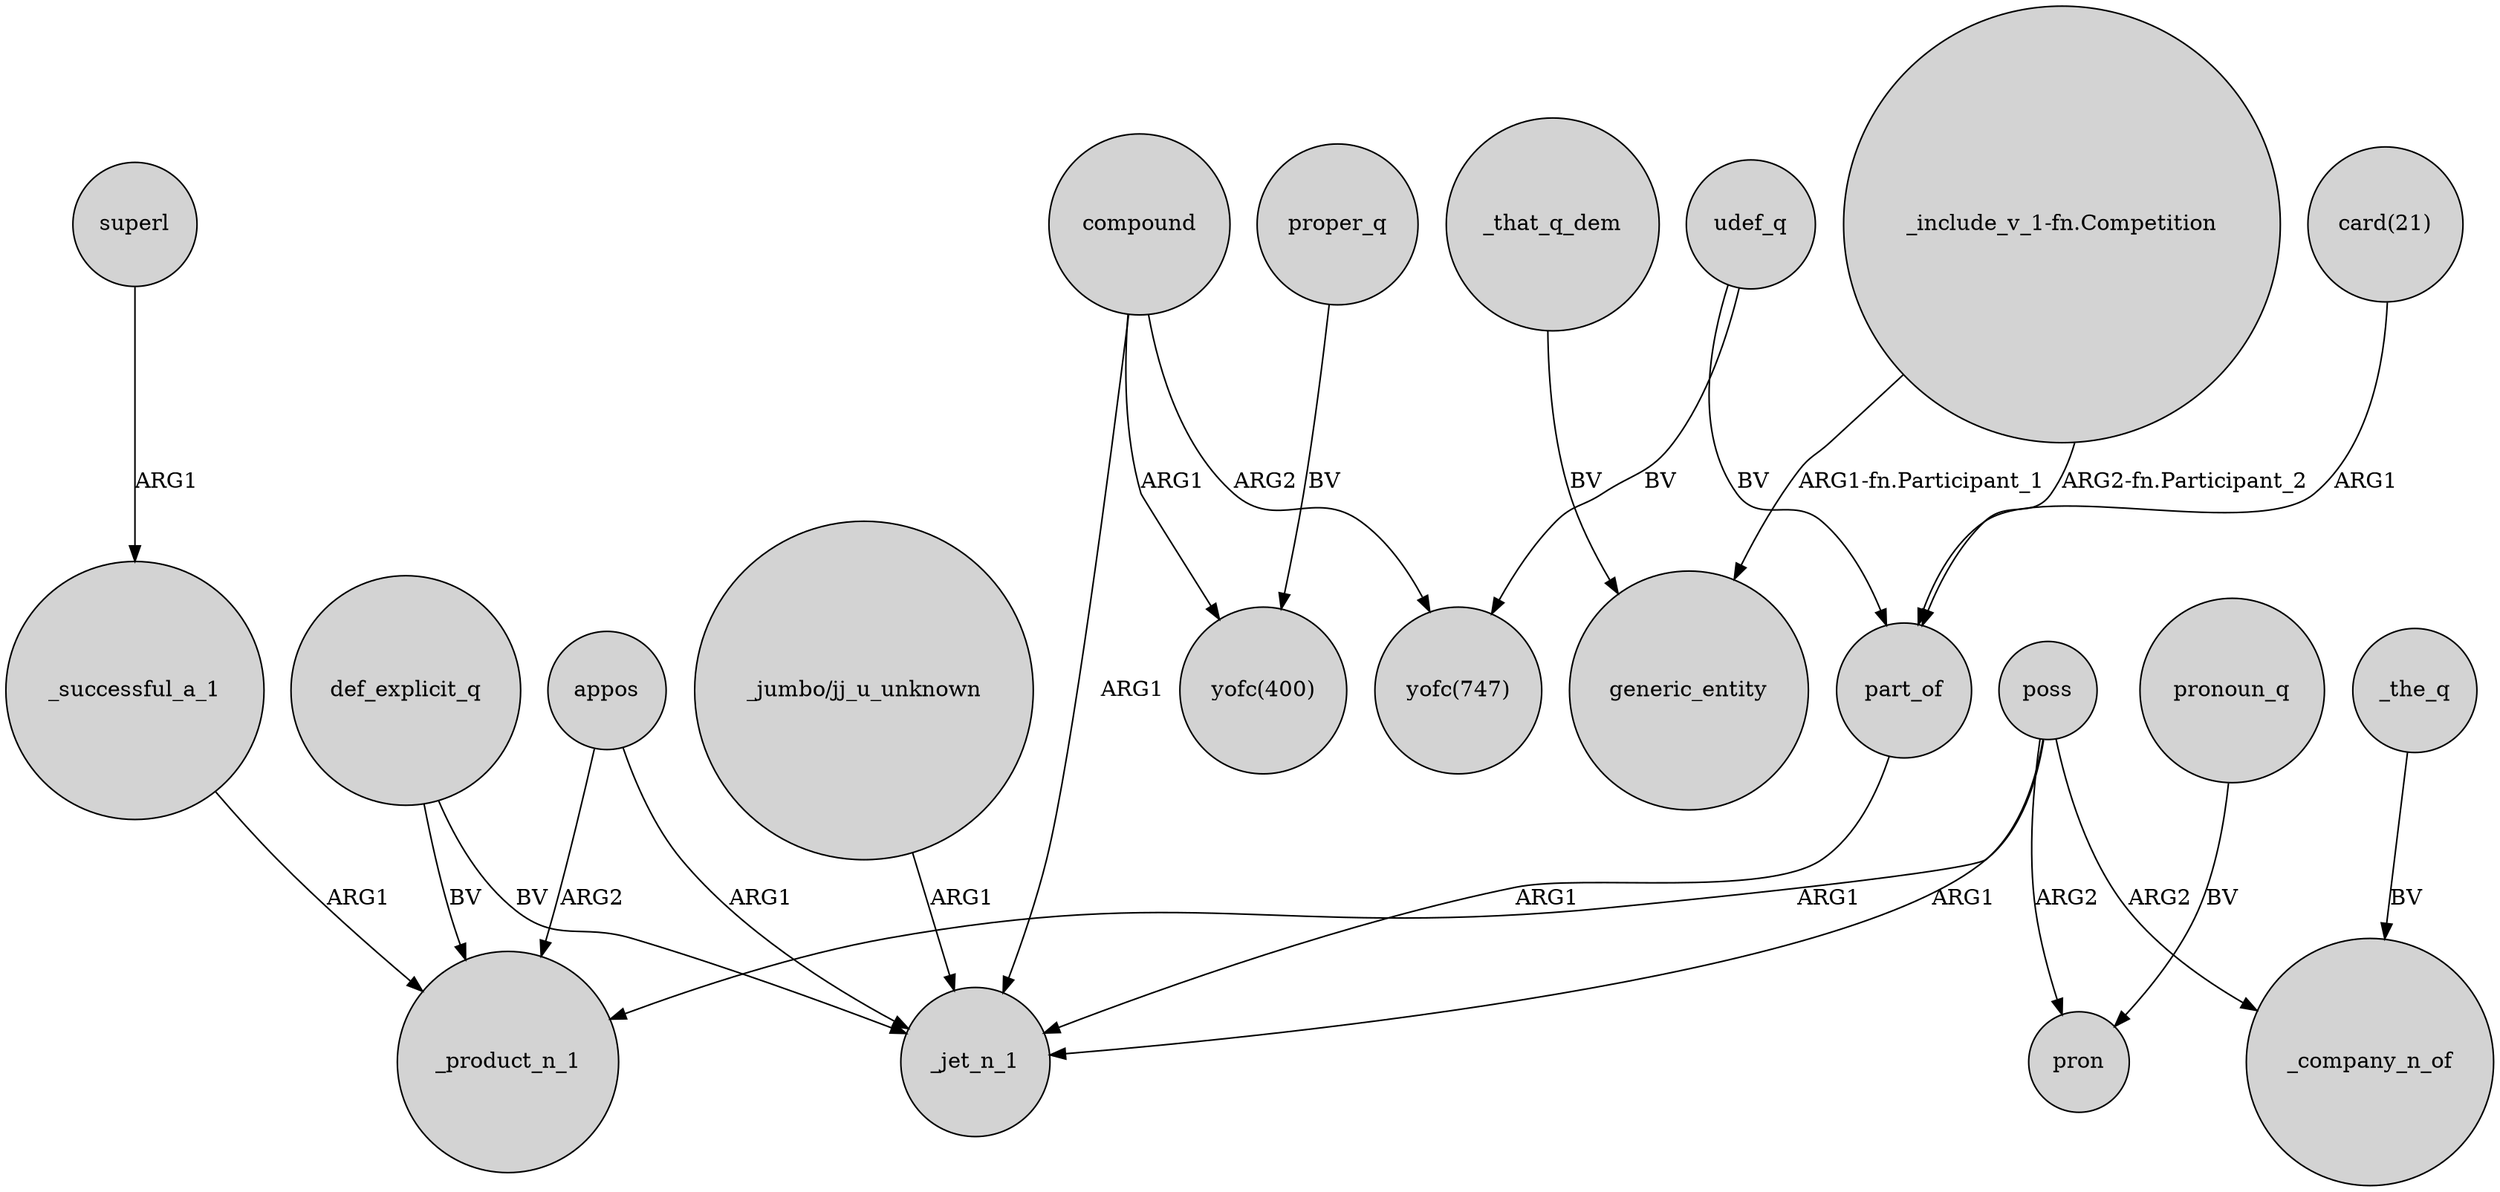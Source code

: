 digraph {
	node [shape=circle style=filled]
	superl -> _successful_a_1 [label=ARG1]
	def_explicit_q -> _product_n_1 [label=BV]
	udef_q -> part_of [label=BV]
	"_jumbo/jj_u_unknown" -> _jet_n_1 [label=ARG1]
	def_explicit_q -> _jet_n_1 [label=BV]
	compound -> "yofc(400)" [label=ARG1]
	udef_q -> "yofc(747)" [label=BV]
	"_include_v_1-fn.Competition" -> part_of [label="ARG2-fn.Participant_2"]
	appos -> _product_n_1 [label=ARG2]
	"card(21)" -> part_of [label=ARG1]
	compound -> "yofc(747)" [label=ARG2]
	pronoun_q -> pron [label=BV]
	poss -> pron [label=ARG2]
	poss -> _company_n_of [label=ARG2]
	poss -> _jet_n_1 [label=ARG1]
	proper_q -> "yofc(400)" [label=BV]
	part_of -> _jet_n_1 [label=ARG1]
	appos -> _jet_n_1 [label=ARG1]
	poss -> _product_n_1 [label=ARG1]
	_successful_a_1 -> _product_n_1 [label=ARG1]
	_that_q_dem -> generic_entity [label=BV]
	_the_q -> _company_n_of [label=BV]
	"_include_v_1-fn.Competition" -> generic_entity [label="ARG1-fn.Participant_1"]
	compound -> _jet_n_1 [label=ARG1]
}
